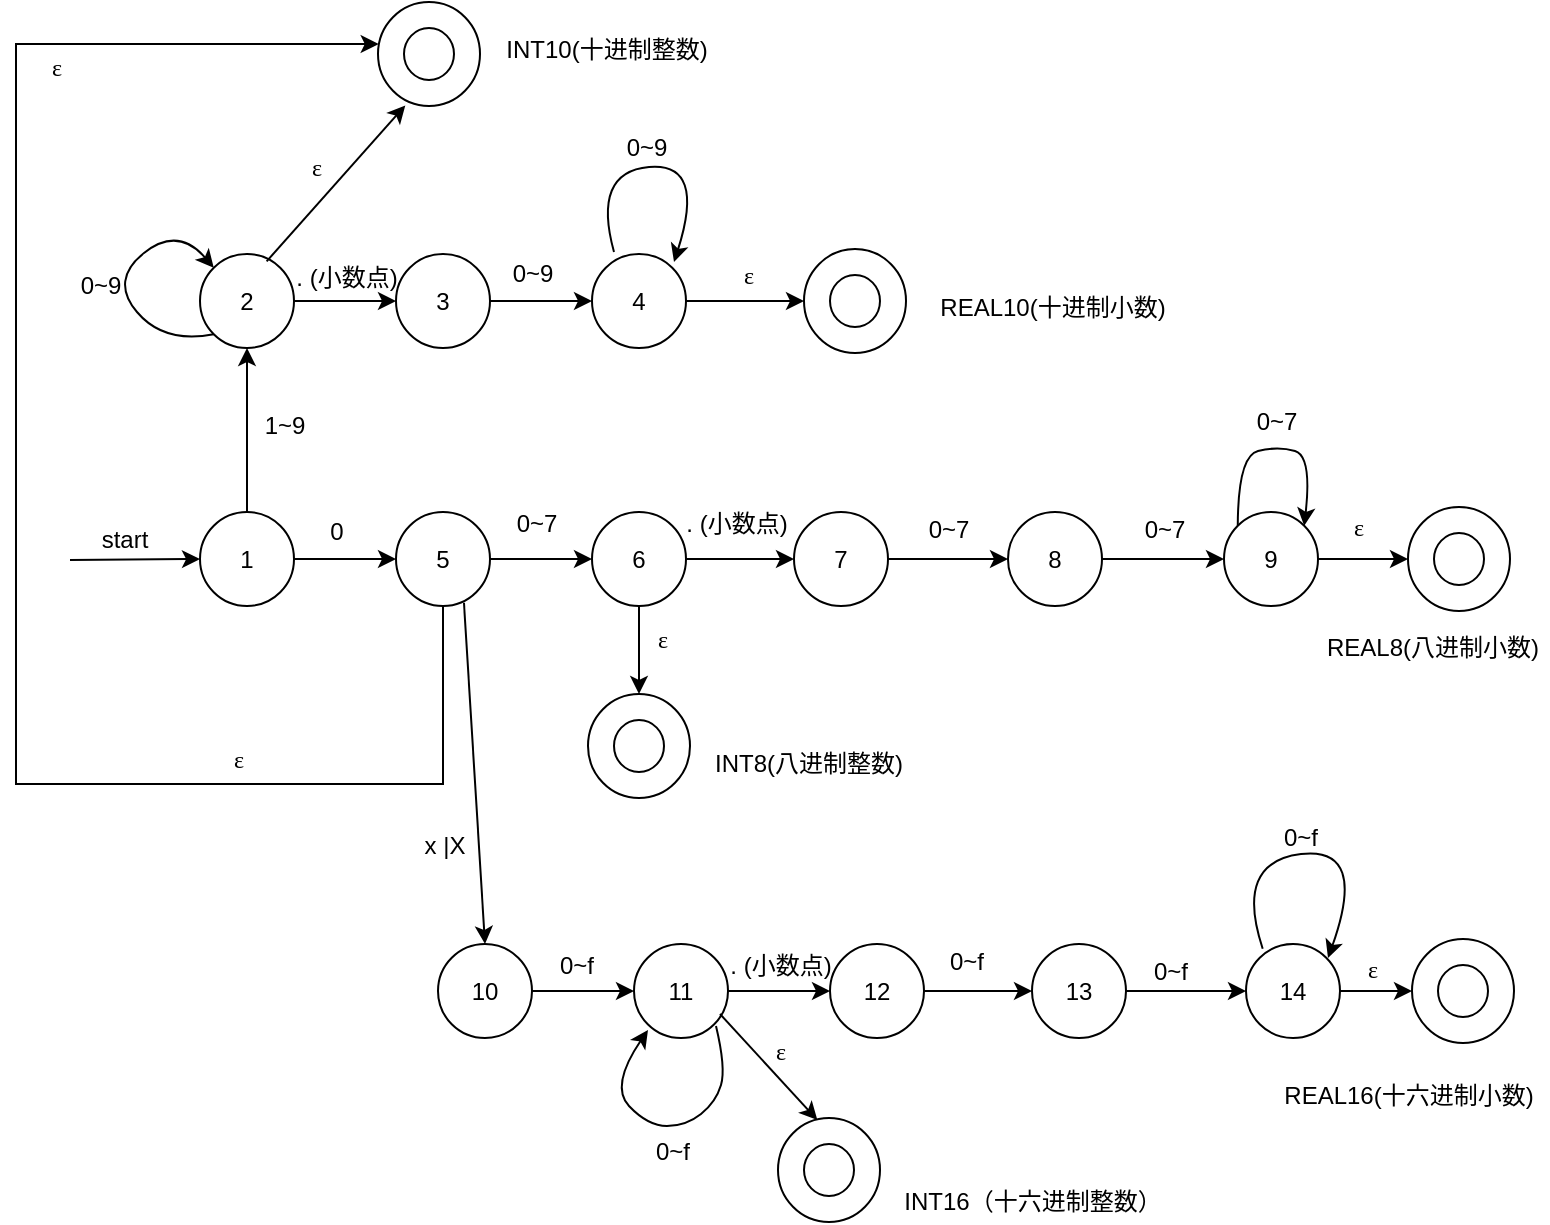 <mxfile version="19.0.2" type="device"><diagram id="sMfSv014ZD-wkXKhbgp1" name="Page-1"><mxGraphModel dx="881" dy="715" grid="0" gridSize="10" guides="1" tooltips="1" connect="1" arrows="1" fold="1" page="1" pageScale="1" pageWidth="827" pageHeight="1169" math="0" shadow="0"><root><mxCell id="0"/><mxCell id="1" parent="0"/><mxCell id="CrAOt3uLfjvnZMC7JLcL-3" value="" style="edgeStyle=orthogonalEdgeStyle;rounded=0;orthogonalLoop=1;jettySize=auto;html=1;" edge="1" parent="1" source="CrAOt3uLfjvnZMC7JLcL-1" target="CrAOt3uLfjvnZMC7JLcL-2"><mxGeometry relative="1" as="geometry"/></mxCell><mxCell id="CrAOt3uLfjvnZMC7JLcL-33" value="" style="edgeStyle=orthogonalEdgeStyle;rounded=0;orthogonalLoop=1;jettySize=auto;html=1;" edge="1" parent="1" source="CrAOt3uLfjvnZMC7JLcL-1" target="CrAOt3uLfjvnZMC7JLcL-20"><mxGeometry relative="1" as="geometry"/></mxCell><mxCell id="CrAOt3uLfjvnZMC7JLcL-1" value="1" style="ellipse;whiteSpace=wrap;html=1;aspect=fixed;" vertex="1" parent="1"><mxGeometry x="151" y="366" width="47" height="47" as="geometry"/></mxCell><mxCell id="CrAOt3uLfjvnZMC7JLcL-5" value="" style="edgeStyle=orthogonalEdgeStyle;rounded=0;orthogonalLoop=1;jettySize=auto;html=1;" edge="1" parent="1" source="CrAOt3uLfjvnZMC7JLcL-2" target="CrAOt3uLfjvnZMC7JLcL-4"><mxGeometry relative="1" as="geometry"/></mxCell><mxCell id="CrAOt3uLfjvnZMC7JLcL-36" style="edgeStyle=orthogonalEdgeStyle;rounded=0;orthogonalLoop=1;jettySize=auto;html=1;exitX=0.5;exitY=1;exitDx=0;exitDy=0;entryX=0.007;entryY=0.404;entryDx=0;entryDy=0;entryPerimeter=0;" edge="1" parent="1" source="CrAOt3uLfjvnZMC7JLcL-2" target="CrAOt3uLfjvnZMC7JLcL-14"><mxGeometry relative="1" as="geometry"><mxPoint x="59" y="127" as="targetPoint"/><Array as="points"><mxPoint x="273" y="502"/><mxPoint x="59" y="502"/><mxPoint x="59" y="132"/></Array></mxGeometry></mxCell><mxCell id="CrAOt3uLfjvnZMC7JLcL-2" value="5" style="ellipse;whiteSpace=wrap;html=1;aspect=fixed;" vertex="1" parent="1"><mxGeometry x="249" y="366" width="47" height="47" as="geometry"/></mxCell><mxCell id="CrAOt3uLfjvnZMC7JLcL-7" value="" style="edgeStyle=orthogonalEdgeStyle;rounded=0;orthogonalLoop=1;jettySize=auto;html=1;" edge="1" parent="1" source="CrAOt3uLfjvnZMC7JLcL-4" target="CrAOt3uLfjvnZMC7JLcL-6"><mxGeometry relative="1" as="geometry"/></mxCell><mxCell id="CrAOt3uLfjvnZMC7JLcL-48" value="" style="edgeStyle=orthogonalEdgeStyle;rounded=0;orthogonalLoop=1;jettySize=auto;html=1;" edge="1" parent="1" source="CrAOt3uLfjvnZMC7JLcL-4" target="CrAOt3uLfjvnZMC7JLcL-45"><mxGeometry relative="1" as="geometry"/></mxCell><mxCell id="CrAOt3uLfjvnZMC7JLcL-4" value="6" style="ellipse;whiteSpace=wrap;html=1;aspect=fixed;" vertex="1" parent="1"><mxGeometry x="347" y="366" width="47" height="47" as="geometry"/></mxCell><mxCell id="CrAOt3uLfjvnZMC7JLcL-9" value="" style="edgeStyle=orthogonalEdgeStyle;rounded=0;orthogonalLoop=1;jettySize=auto;html=1;" edge="1" parent="1" source="CrAOt3uLfjvnZMC7JLcL-6" target="CrAOt3uLfjvnZMC7JLcL-8"><mxGeometry relative="1" as="geometry"/></mxCell><mxCell id="CrAOt3uLfjvnZMC7JLcL-6" value="7" style="ellipse;whiteSpace=wrap;html=1;aspect=fixed;" vertex="1" parent="1"><mxGeometry x="448" y="366" width="47" height="47" as="geometry"/></mxCell><mxCell id="CrAOt3uLfjvnZMC7JLcL-11" value="" style="edgeStyle=orthogonalEdgeStyle;rounded=0;orthogonalLoop=1;jettySize=auto;html=1;" edge="1" parent="1" source="CrAOt3uLfjvnZMC7JLcL-8" target="CrAOt3uLfjvnZMC7JLcL-10"><mxGeometry relative="1" as="geometry"/></mxCell><mxCell id="CrAOt3uLfjvnZMC7JLcL-8" value="8" style="ellipse;whiteSpace=wrap;html=1;aspect=fixed;" vertex="1" parent="1"><mxGeometry x="555" y="366" width="47" height="47" as="geometry"/></mxCell><mxCell id="CrAOt3uLfjvnZMC7JLcL-46" value="" style="edgeStyle=orthogonalEdgeStyle;rounded=0;orthogonalLoop=1;jettySize=auto;html=1;" edge="1" parent="1" source="CrAOt3uLfjvnZMC7JLcL-10" target="CrAOt3uLfjvnZMC7JLcL-43"><mxGeometry relative="1" as="geometry"/></mxCell><mxCell id="CrAOt3uLfjvnZMC7JLcL-10" value="9" style="ellipse;whiteSpace=wrap;html=1;aspect=fixed;" vertex="1" parent="1"><mxGeometry x="663" y="366" width="47" height="47" as="geometry"/></mxCell><mxCell id="CrAOt3uLfjvnZMC7JLcL-14" value="" style="verticalLabelPosition=bottom;verticalAlign=top;html=1;shape=mxgraph.basic.donut;dx=13;" vertex="1" parent="1"><mxGeometry x="240" y="111" width="51" height="52" as="geometry"/></mxCell><mxCell id="CrAOt3uLfjvnZMC7JLcL-19" value="" style="edgeStyle=orthogonalEdgeStyle;rounded=0;orthogonalLoop=1;jettySize=auto;html=1;" edge="1" parent="1" source="CrAOt3uLfjvnZMC7JLcL-20" target="CrAOt3uLfjvnZMC7JLcL-22"><mxGeometry relative="1" as="geometry"/></mxCell><mxCell id="CrAOt3uLfjvnZMC7JLcL-20" value="2" style="ellipse;whiteSpace=wrap;html=1;aspect=fixed;" vertex="1" parent="1"><mxGeometry x="151" y="237" width="47" height="47" as="geometry"/></mxCell><mxCell id="CrAOt3uLfjvnZMC7JLcL-21" value="" style="edgeStyle=orthogonalEdgeStyle;rounded=0;orthogonalLoop=1;jettySize=auto;html=1;" edge="1" parent="1" source="CrAOt3uLfjvnZMC7JLcL-22" target="CrAOt3uLfjvnZMC7JLcL-23"><mxGeometry relative="1" as="geometry"/></mxCell><mxCell id="CrAOt3uLfjvnZMC7JLcL-22" value="3" style="ellipse;whiteSpace=wrap;html=1;aspect=fixed;" vertex="1" parent="1"><mxGeometry x="249" y="237" width="47" height="47" as="geometry"/></mxCell><mxCell id="CrAOt3uLfjvnZMC7JLcL-40" value="" style="edgeStyle=orthogonalEdgeStyle;rounded=0;orthogonalLoop=1;jettySize=auto;html=1;" edge="1" parent="1" source="CrAOt3uLfjvnZMC7JLcL-23" target="CrAOt3uLfjvnZMC7JLcL-39"><mxGeometry relative="1" as="geometry"/></mxCell><mxCell id="CrAOt3uLfjvnZMC7JLcL-23" value="4" style="ellipse;whiteSpace=wrap;html=1;aspect=fixed;" vertex="1" parent="1"><mxGeometry x="347" y="237" width="47" height="47" as="geometry"/></mxCell><mxCell id="CrAOt3uLfjvnZMC7JLcL-24" value="" style="edgeStyle=orthogonalEdgeStyle;rounded=0;orthogonalLoop=1;jettySize=auto;html=1;" edge="1" parent="1" source="CrAOt3uLfjvnZMC7JLcL-25" target="CrAOt3uLfjvnZMC7JLcL-27"><mxGeometry relative="1" as="geometry"/></mxCell><mxCell id="CrAOt3uLfjvnZMC7JLcL-25" value="10" style="ellipse;whiteSpace=wrap;html=1;aspect=fixed;" vertex="1" parent="1"><mxGeometry x="270" y="582" width="47" height="47" as="geometry"/></mxCell><mxCell id="CrAOt3uLfjvnZMC7JLcL-26" value="" style="edgeStyle=orthogonalEdgeStyle;rounded=0;orthogonalLoop=1;jettySize=auto;html=1;" edge="1" parent="1" source="CrAOt3uLfjvnZMC7JLcL-27" target="CrAOt3uLfjvnZMC7JLcL-29"><mxGeometry relative="1" as="geometry"/></mxCell><mxCell id="CrAOt3uLfjvnZMC7JLcL-27" value="11" style="ellipse;whiteSpace=wrap;html=1;aspect=fixed;" vertex="1" parent="1"><mxGeometry x="368" y="582" width="47" height="47" as="geometry"/></mxCell><mxCell id="CrAOt3uLfjvnZMC7JLcL-28" value="" style="edgeStyle=orthogonalEdgeStyle;rounded=0;orthogonalLoop=1;jettySize=auto;html=1;" edge="1" parent="1" source="CrAOt3uLfjvnZMC7JLcL-29" target="CrAOt3uLfjvnZMC7JLcL-31"><mxGeometry relative="1" as="geometry"/></mxCell><mxCell id="CrAOt3uLfjvnZMC7JLcL-29" value="12" style="ellipse;whiteSpace=wrap;html=1;aspect=fixed;" vertex="1" parent="1"><mxGeometry x="466" y="582" width="47" height="47" as="geometry"/></mxCell><mxCell id="CrAOt3uLfjvnZMC7JLcL-30" value="" style="edgeStyle=orthogonalEdgeStyle;rounded=0;orthogonalLoop=1;jettySize=auto;html=1;" edge="1" parent="1" source="CrAOt3uLfjvnZMC7JLcL-31" target="CrAOt3uLfjvnZMC7JLcL-32"><mxGeometry relative="1" as="geometry"/></mxCell><mxCell id="CrAOt3uLfjvnZMC7JLcL-31" value="13" style="ellipse;whiteSpace=wrap;html=1;aspect=fixed;" vertex="1" parent="1"><mxGeometry x="567" y="582" width="47" height="47" as="geometry"/></mxCell><mxCell id="CrAOt3uLfjvnZMC7JLcL-47" value="" style="edgeStyle=orthogonalEdgeStyle;rounded=0;orthogonalLoop=1;jettySize=auto;html=1;" edge="1" parent="1" source="CrAOt3uLfjvnZMC7JLcL-32" target="CrAOt3uLfjvnZMC7JLcL-44"><mxGeometry relative="1" as="geometry"/></mxCell><mxCell id="CrAOt3uLfjvnZMC7JLcL-32" value="14" style="ellipse;whiteSpace=wrap;html=1;aspect=fixed;" vertex="1" parent="1"><mxGeometry x="674" y="582" width="47" height="47" as="geometry"/></mxCell><mxCell id="CrAOt3uLfjvnZMC7JLcL-38" value="" style="endArrow=classic;html=1;rounded=0;entryX=0;entryY=0.5;entryDx=0;entryDy=0;" edge="1" parent="1" target="CrAOt3uLfjvnZMC7JLcL-1"><mxGeometry width="50" height="50" relative="1" as="geometry"><mxPoint x="86" y="390" as="sourcePoint"/><mxPoint x="134" y="362" as="targetPoint"/></mxGeometry></mxCell><mxCell id="CrAOt3uLfjvnZMC7JLcL-39" value="" style="verticalLabelPosition=bottom;verticalAlign=top;html=1;shape=mxgraph.basic.donut;dx=13;" vertex="1" parent="1"><mxGeometry x="453" y="234.5" width="51" height="52" as="geometry"/></mxCell><mxCell id="CrAOt3uLfjvnZMC7JLcL-42" value="" style="verticalLabelPosition=bottom;verticalAlign=top;html=1;shape=mxgraph.basic.donut;dx=13;" vertex="1" parent="1"><mxGeometry x="440" y="669" width="51" height="52" as="geometry"/></mxCell><mxCell id="CrAOt3uLfjvnZMC7JLcL-43" value="" style="verticalLabelPosition=bottom;verticalAlign=top;html=1;shape=mxgraph.basic.donut;dx=13;" vertex="1" parent="1"><mxGeometry x="755" y="363.5" width="51" height="52" as="geometry"/></mxCell><mxCell id="CrAOt3uLfjvnZMC7JLcL-44" value="" style="verticalLabelPosition=bottom;verticalAlign=top;html=1;shape=mxgraph.basic.donut;dx=13;" vertex="1" parent="1"><mxGeometry x="757" y="579.5" width="51" height="52" as="geometry"/></mxCell><mxCell id="CrAOt3uLfjvnZMC7JLcL-45" value="" style="verticalLabelPosition=bottom;verticalAlign=top;html=1;shape=mxgraph.basic.donut;dx=13;" vertex="1" parent="1"><mxGeometry x="345" y="457" width="51" height="52" as="geometry"/></mxCell><mxCell id="CrAOt3uLfjvnZMC7JLcL-50" value="" style="endArrow=classic;html=1;rounded=0;entryX=0.386;entryY=0.019;entryDx=0;entryDy=0;entryPerimeter=0;" edge="1" parent="1" target="CrAOt3uLfjvnZMC7JLcL-42"><mxGeometry width="50" height="50" relative="1" as="geometry"><mxPoint x="411" y="617" as="sourcePoint"/><mxPoint x="419" y="648" as="targetPoint"/></mxGeometry></mxCell><mxCell id="CrAOt3uLfjvnZMC7JLcL-51" value="" style="curved=1;endArrow=classic;html=1;rounded=0;exitX=0;exitY=0;exitDx=0;exitDy=0;" edge="1" parent="1"><mxGeometry width="50" height="50" relative="1" as="geometry"><mxPoint x="682.347" y="584.347" as="sourcePoint"/><mxPoint x="715" y="589" as="targetPoint"/><Array as="points"><mxPoint x="668" y="541"/><mxPoint x="735" y="533"/></Array></mxGeometry></mxCell><mxCell id="CrAOt3uLfjvnZMC7JLcL-52" value="" style="curved=1;endArrow=classic;html=1;rounded=0;exitX=0;exitY=1;exitDx=0;exitDy=0;entryX=0;entryY=0;entryDx=0;entryDy=0;" edge="1" parent="1" source="CrAOt3uLfjvnZMC7JLcL-20" target="CrAOt3uLfjvnZMC7JLcL-20"><mxGeometry width="50" height="50" relative="1" as="geometry"><mxPoint x="136" y="276" as="sourcePoint"/><mxPoint x="154" y="235" as="targetPoint"/><Array as="points"><mxPoint x="133" y="282"/><mxPoint x="106" y="250"/><mxPoint x="140" y="223"/></Array></mxGeometry></mxCell><mxCell id="CrAOt3uLfjvnZMC7JLcL-53" value="" style="curved=1;endArrow=classic;html=1;rounded=0;" edge="1" parent="1"><mxGeometry width="50" height="50" relative="1" as="geometry"><mxPoint x="358" y="236" as="sourcePoint"/><mxPoint x="388" y="241" as="targetPoint"/><Array as="points"><mxPoint x="347" y="196"/><mxPoint x="404" y="191"/></Array></mxGeometry></mxCell><mxCell id="CrAOt3uLfjvnZMC7JLcL-54" value="" style="curved=1;endArrow=classic;html=1;rounded=0;exitX=0;exitY=0;exitDx=0;exitDy=0;entryX=1;entryY=0;entryDx=0;entryDy=0;" edge="1" parent="1" source="CrAOt3uLfjvnZMC7JLcL-10" target="CrAOt3uLfjvnZMC7JLcL-10"><mxGeometry width="50" height="50" relative="1" as="geometry"><mxPoint x="654.347" y="355.347" as="sourcePoint"/><mxPoint x="694.653" y="355.347" as="targetPoint"/><Array as="points"><mxPoint x="670" y="338"/><mxPoint x="690" y="333"/><mxPoint x="707" y="338"/></Array></mxGeometry></mxCell><mxCell id="CrAOt3uLfjvnZMC7JLcL-55" value="" style="curved=1;endArrow=classic;html=1;rounded=0;" edge="1" parent="1"><mxGeometry width="50" height="50" relative="1" as="geometry"><mxPoint x="409" y="623" as="sourcePoint"/><mxPoint x="375" y="625" as="targetPoint"/><Array as="points"><mxPoint x="414" y="644"/><mxPoint x="409" y="661"/><mxPoint x="394" y="673"/><mxPoint x="375" y="673"/><mxPoint x="356" y="653"/></Array></mxGeometry></mxCell><mxCell id="CrAOt3uLfjvnZMC7JLcL-56" value="" style="endArrow=classic;html=1;rounded=0;exitX=0.723;exitY=0.965;exitDx=0;exitDy=0;entryX=0.5;entryY=0;entryDx=0;entryDy=0;exitPerimeter=0;" edge="1" parent="1" source="CrAOt3uLfjvnZMC7JLcL-2" target="CrAOt3uLfjvnZMC7JLcL-25"><mxGeometry width="50" height="50" relative="1" as="geometry"><mxPoint x="300" y="538" as="sourcePoint"/><mxPoint x="350" y="488" as="targetPoint"/></mxGeometry></mxCell><mxCell id="CrAOt3uLfjvnZMC7JLcL-57" value="start" style="text;html=1;align=center;verticalAlign=middle;resizable=0;points=[];autosize=1;strokeColor=none;fillColor=none;" vertex="1" parent="1"><mxGeometry x="96" y="371" width="33" height="18" as="geometry"/></mxCell><mxCell id="CrAOt3uLfjvnZMC7JLcL-58" value="0" style="text;html=1;align=center;verticalAlign=middle;resizable=0;points=[];autosize=1;strokeColor=none;fillColor=none;" vertex="1" parent="1"><mxGeometry x="210" y="367" width="17" height="18" as="geometry"/></mxCell><mxCell id="CrAOt3uLfjvnZMC7JLcL-59" value="1~9" style="text;html=1;align=center;verticalAlign=middle;resizable=0;points=[];autosize=1;strokeColor=none;fillColor=none;" vertex="1" parent="1"><mxGeometry x="178" y="314" width="30" height="18" as="geometry"/></mxCell><mxCell id="CrAOt3uLfjvnZMC7JLcL-60" value="0~7" style="text;html=1;align=center;verticalAlign=middle;resizable=0;points=[];autosize=1;strokeColor=none;fillColor=none;" vertex="1" parent="1"><mxGeometry x="304" y="363" width="30" height="18" as="geometry"/></mxCell><mxCell id="CrAOt3uLfjvnZMC7JLcL-61" value=". (小数点)" style="text;html=1;align=center;verticalAlign=middle;resizable=0;points=[];autosize=1;strokeColor=none;fillColor=none;" vertex="1" parent="1"><mxGeometry x="388" y="363" width="61" height="18" as="geometry"/></mxCell><mxCell id="CrAOt3uLfjvnZMC7JLcL-62" value="0~7" style="text;html=1;align=center;verticalAlign=middle;resizable=0;points=[];autosize=1;strokeColor=none;fillColor=none;" vertex="1" parent="1"><mxGeometry x="510" y="366" width="30" height="18" as="geometry"/></mxCell><mxCell id="CrAOt3uLfjvnZMC7JLcL-63" value="0~7" style="text;html=1;align=center;verticalAlign=middle;resizable=0;points=[];autosize=1;strokeColor=none;fillColor=none;" vertex="1" parent="1"><mxGeometry x="618" y="366" width="30" height="18" as="geometry"/></mxCell><mxCell id="CrAOt3uLfjvnZMC7JLcL-66" value="0~7" style="text;html=1;align=center;verticalAlign=middle;resizable=0;points=[];autosize=1;strokeColor=none;fillColor=none;" vertex="1" parent="1"><mxGeometry x="674" y="312" width="30" height="18" as="geometry"/></mxCell><mxCell id="CrAOt3uLfjvnZMC7JLcL-68" value="&lt;p class=&quot;MsoNormal&quot;&gt;&lt;span style=&quot;mso-spacerun:'yes';font-family:宋体;mso-bidi-font-family:'Times New Roman';&lt;br/&gt;font-size:14.0pt;mso-font-kerning:1.0pt;&quot;&gt;ε&lt;/span&gt;&lt;/p&gt;" style="text;html=1;align=center;verticalAlign=middle;resizable=0;points=[];autosize=1;strokeColor=none;fillColor=none;" vertex="1" parent="1"><mxGeometry x="722" y="353" width="15" height="42" as="geometry"/></mxCell><mxCell id="CrAOt3uLfjvnZMC7JLcL-69" value="&lt;p class=&quot;MsoNormal&quot;&gt;&lt;span style=&quot;mso-spacerun:'yes';font-family:宋体;mso-bidi-font-family:'Times New Roman';&lt;br/&gt;font-size:14.0pt;mso-font-kerning:1.0pt;&quot;&gt;ε&lt;/span&gt;&lt;/p&gt;" style="text;html=1;align=center;verticalAlign=middle;resizable=0;points=[];autosize=1;strokeColor=none;fillColor=none;" vertex="1" parent="1"><mxGeometry x="162" y="469" width="15" height="42" as="geometry"/></mxCell><mxCell id="CrAOt3uLfjvnZMC7JLcL-70" value="&lt;p class=&quot;MsoNormal&quot;&gt;&lt;span style=&quot;mso-spacerun:'yes';font-family:宋体;mso-bidi-font-family:'Times New Roman';&lt;br/&gt;font-size:14.0pt;mso-font-kerning:1.0pt;&quot;&gt;ε&lt;/span&gt;&lt;/p&gt;" style="text;html=1;align=center;verticalAlign=middle;resizable=0;points=[];autosize=1;strokeColor=none;fillColor=none;" vertex="1" parent="1"><mxGeometry x="71" y="123" width="15" height="42" as="geometry"/></mxCell><mxCell id="CrAOt3uLfjvnZMC7JLcL-71" value="" style="endArrow=classic;html=1;rounded=0;exitX=0.709;exitY=0.078;exitDx=0;exitDy=0;exitPerimeter=0;entryX=0.268;entryY=0.994;entryDx=0;entryDy=0;entryPerimeter=0;" edge="1" parent="1" source="CrAOt3uLfjvnZMC7JLcL-20" target="CrAOt3uLfjvnZMC7JLcL-14"><mxGeometry width="50" height="50" relative="1" as="geometry"><mxPoint x="198" y="225" as="sourcePoint"/><mxPoint x="248" y="175" as="targetPoint"/></mxGeometry></mxCell><mxCell id="CrAOt3uLfjvnZMC7JLcL-72" value="&lt;p class=&quot;MsoNormal&quot;&gt;&lt;span style=&quot;mso-spacerun:'yes';font-family:宋体;mso-bidi-font-family:'Times New Roman';&lt;br/&gt;font-size:14.0pt;mso-font-kerning:1.0pt;&quot;&gt;ε&lt;/span&gt;&lt;/p&gt;" style="text;html=1;align=center;verticalAlign=middle;resizable=0;points=[];autosize=1;strokeColor=none;fillColor=none;" vertex="1" parent="1"><mxGeometry x="201" y="173" width="15" height="42" as="geometry"/></mxCell><mxCell id="CrAOt3uLfjvnZMC7JLcL-73" value="&lt;p class=&quot;MsoNormal&quot;&gt;&lt;span style=&quot;mso-spacerun:'yes';font-family:宋体;mso-bidi-font-family:'Times New Roman';&lt;br/&gt;font-size:14.0pt;mso-font-kerning:1.0pt;&quot;&gt;ε&lt;/span&gt;&lt;/p&gt;" style="text;html=1;align=center;verticalAlign=middle;resizable=0;points=[];autosize=1;strokeColor=none;fillColor=none;" vertex="1" parent="1"><mxGeometry x="417" y="227" width="15" height="42" as="geometry"/></mxCell><mxCell id="CrAOt3uLfjvnZMC7JLcL-74" value="&lt;p class=&quot;MsoNormal&quot;&gt;&lt;span style=&quot;mso-spacerun:'yes';font-family:宋体;mso-bidi-font-family:'Times New Roman';&lt;br/&gt;font-size:14.0pt;mso-font-kerning:1.0pt;&quot;&gt;ε&lt;/span&gt;&lt;/p&gt;" style="text;html=1;align=center;verticalAlign=middle;resizable=0;points=[];autosize=1;strokeColor=none;fillColor=none;" vertex="1" parent="1"><mxGeometry x="374" y="409" width="15" height="42" as="geometry"/></mxCell><mxCell id="CrAOt3uLfjvnZMC7JLcL-75" value="&lt;p class=&quot;MsoNormal&quot;&gt;&lt;span style=&quot;mso-spacerun:'yes';font-family:宋体;mso-bidi-font-family:'Times New Roman';&lt;br/&gt;font-size:14.0pt;mso-font-kerning:1.0pt;&quot;&gt;ε&lt;/span&gt;&lt;/p&gt;" style="text;html=1;align=center;verticalAlign=middle;resizable=0;points=[];autosize=1;strokeColor=none;fillColor=none;" vertex="1" parent="1"><mxGeometry x="433" y="615" width="15" height="42" as="geometry"/></mxCell><mxCell id="CrAOt3uLfjvnZMC7JLcL-76" value="&lt;p class=&quot;MsoNormal&quot;&gt;&lt;span style=&quot;mso-spacerun:'yes';font-family:宋体;mso-bidi-font-family:'Times New Roman';&lt;br/&gt;font-size:14.0pt;mso-font-kerning:1.0pt;&quot;&gt;ε&lt;/span&gt;&lt;/p&gt;" style="text;html=1;align=center;verticalAlign=middle;resizable=0;points=[];autosize=1;strokeColor=none;fillColor=none;" vertex="1" parent="1"><mxGeometry x="729" y="574" width="15" height="42" as="geometry"/></mxCell><mxCell id="CrAOt3uLfjvnZMC7JLcL-77" value="x |X" style="text;html=1;align=center;verticalAlign=middle;resizable=0;points=[];autosize=1;strokeColor=none;fillColor=none;" vertex="1" parent="1"><mxGeometry x="258" y="524" width="30" height="18" as="geometry"/></mxCell><mxCell id="CrAOt3uLfjvnZMC7JLcL-78" value="0~9" style="text;html=1;align=center;verticalAlign=middle;resizable=0;points=[];autosize=1;strokeColor=none;fillColor=none;" vertex="1" parent="1"><mxGeometry x="86" y="244" width="30" height="18" as="geometry"/></mxCell><mxCell id="CrAOt3uLfjvnZMC7JLcL-79" value=". (小数点)" style="text;html=1;align=center;verticalAlign=middle;resizable=0;points=[];autosize=1;strokeColor=none;fillColor=none;" vertex="1" parent="1"><mxGeometry x="193" y="240" width="61" height="18" as="geometry"/></mxCell><mxCell id="CrAOt3uLfjvnZMC7JLcL-80" value="0~9" style="text;html=1;align=center;verticalAlign=middle;resizable=0;points=[];autosize=1;strokeColor=none;fillColor=none;" vertex="1" parent="1"><mxGeometry x="302" y="238" width="30" height="18" as="geometry"/></mxCell><mxCell id="CrAOt3uLfjvnZMC7JLcL-81" value="0~9" style="text;html=1;align=center;verticalAlign=middle;resizable=0;points=[];autosize=1;strokeColor=none;fillColor=none;" vertex="1" parent="1"><mxGeometry x="359" y="175" width="30" height="18" as="geometry"/></mxCell><mxCell id="CrAOt3uLfjvnZMC7JLcL-82" value="0~f" style="text;html=1;align=center;verticalAlign=middle;resizable=0;points=[];autosize=1;strokeColor=none;fillColor=none;" vertex="1" parent="1"><mxGeometry x="325" y="584" width="27" height="18" as="geometry"/></mxCell><mxCell id="CrAOt3uLfjvnZMC7JLcL-83" value="0~f" style="text;html=1;align=center;verticalAlign=middle;resizable=0;points=[];autosize=1;strokeColor=none;fillColor=none;" vertex="1" parent="1"><mxGeometry x="373" y="677" width="27" height="18" as="geometry"/></mxCell><mxCell id="CrAOt3uLfjvnZMC7JLcL-84" value=". (小数点)" style="text;html=1;align=center;verticalAlign=middle;resizable=0;points=[];autosize=1;strokeColor=none;fillColor=none;" vertex="1" parent="1"><mxGeometry x="410" y="584" width="61" height="18" as="geometry"/></mxCell><mxCell id="CrAOt3uLfjvnZMC7JLcL-85" value="0~f" style="text;html=1;align=center;verticalAlign=middle;resizable=0;points=[];autosize=1;strokeColor=none;fillColor=none;" vertex="1" parent="1"><mxGeometry x="520" y="582" width="27" height="18" as="geometry"/></mxCell><mxCell id="CrAOt3uLfjvnZMC7JLcL-86" value="0~f" style="text;html=1;align=center;verticalAlign=middle;resizable=0;points=[];autosize=1;strokeColor=none;fillColor=none;" vertex="1" parent="1"><mxGeometry x="622" y="587" width="27" height="18" as="geometry"/></mxCell><mxCell id="CrAOt3uLfjvnZMC7JLcL-87" value="0~f" style="text;html=1;align=center;verticalAlign=middle;resizable=0;points=[];autosize=1;strokeColor=none;fillColor=none;" vertex="1" parent="1"><mxGeometry x="687" y="520" width="27" height="18" as="geometry"/></mxCell><mxCell id="CrAOt3uLfjvnZMC7JLcL-88" value="INT10(十进制整数)" style="text;html=1;align=center;verticalAlign=middle;resizable=0;points=[];autosize=1;strokeColor=none;fillColor=none;" vertex="1" parent="1"><mxGeometry x="298" y="126" width="111" height="18" as="geometry"/></mxCell><mxCell id="CrAOt3uLfjvnZMC7JLcL-89" value="REAL10(十进制小数)" style="text;html=1;align=center;verticalAlign=middle;resizable=0;points=[];autosize=1;strokeColor=none;fillColor=none;" vertex="1" parent="1"><mxGeometry x="515" y="255" width="123" height="18" as="geometry"/></mxCell><mxCell id="CrAOt3uLfjvnZMC7JLcL-90" value="REAL8(八进制小数)" style="text;html=1;align=center;verticalAlign=middle;resizable=0;points=[];autosize=1;strokeColor=none;fillColor=none;" vertex="1" parent="1"><mxGeometry x="709" y="425" width="116" height="18" as="geometry"/></mxCell><mxCell id="CrAOt3uLfjvnZMC7JLcL-91" value="INT8(八进制整数)" style="text;html=1;align=center;verticalAlign=middle;resizable=0;points=[];autosize=1;strokeColor=none;fillColor=none;" vertex="1" parent="1"><mxGeometry x="403" y="483" width="104" height="18" as="geometry"/></mxCell><mxCell id="CrAOt3uLfjvnZMC7JLcL-92" value="INT16（十六进制整数）" style="text;html=1;align=center;verticalAlign=middle;resizable=0;points=[];autosize=1;strokeColor=none;fillColor=none;" vertex="1" parent="1"><mxGeometry x="497" y="702" width="139" height="18" as="geometry"/></mxCell><mxCell id="CrAOt3uLfjvnZMC7JLcL-93" value="REAL16(十六进制小数)" style="text;html=1;align=center;verticalAlign=middle;resizable=0;points=[];autosize=1;strokeColor=none;fillColor=none;" vertex="1" parent="1"><mxGeometry x="687" y="649" width="135" height="18" as="geometry"/></mxCell></root></mxGraphModel></diagram></mxfile>